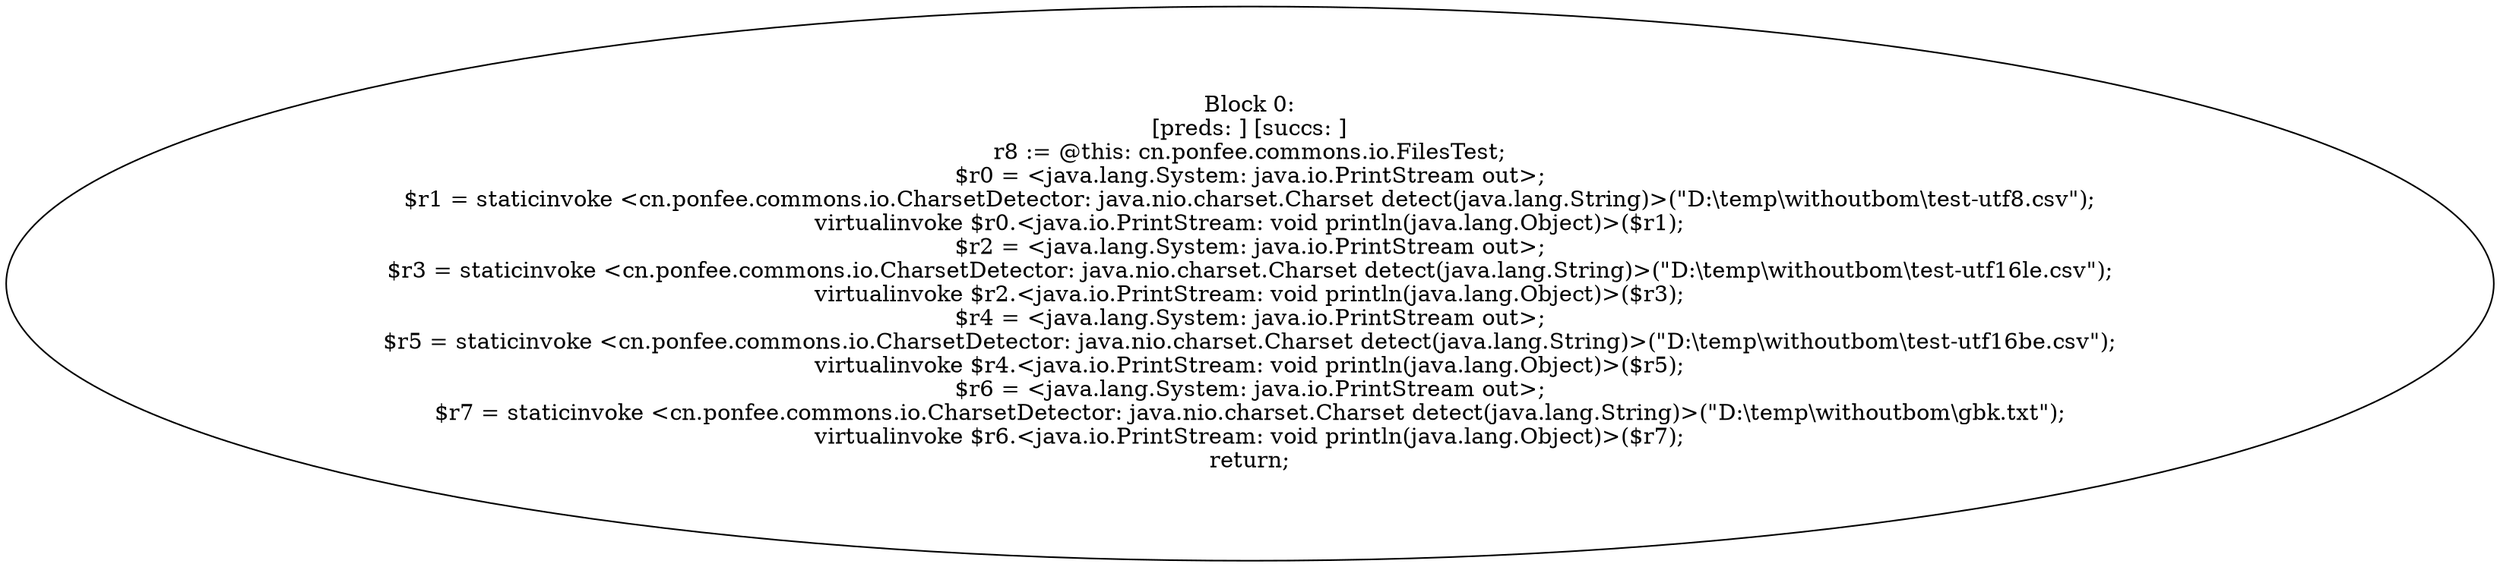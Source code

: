 digraph "unitGraph" {
    "Block 0:
[preds: ] [succs: ]
r8 := @this: cn.ponfee.commons.io.FilesTest;
$r0 = <java.lang.System: java.io.PrintStream out>;
$r1 = staticinvoke <cn.ponfee.commons.io.CharsetDetector: java.nio.charset.Charset detect(java.lang.String)>(\"D:\\temp\\withoutbom\\test-utf8.csv\");
virtualinvoke $r0.<java.io.PrintStream: void println(java.lang.Object)>($r1);
$r2 = <java.lang.System: java.io.PrintStream out>;
$r3 = staticinvoke <cn.ponfee.commons.io.CharsetDetector: java.nio.charset.Charset detect(java.lang.String)>(\"D:\\temp\\withoutbom\\test-utf16le.csv\");
virtualinvoke $r2.<java.io.PrintStream: void println(java.lang.Object)>($r3);
$r4 = <java.lang.System: java.io.PrintStream out>;
$r5 = staticinvoke <cn.ponfee.commons.io.CharsetDetector: java.nio.charset.Charset detect(java.lang.String)>(\"D:\\temp\\withoutbom\\test-utf16be.csv\");
virtualinvoke $r4.<java.io.PrintStream: void println(java.lang.Object)>($r5);
$r6 = <java.lang.System: java.io.PrintStream out>;
$r7 = staticinvoke <cn.ponfee.commons.io.CharsetDetector: java.nio.charset.Charset detect(java.lang.String)>(\"D:\\temp\\withoutbom\\gbk.txt\");
virtualinvoke $r6.<java.io.PrintStream: void println(java.lang.Object)>($r7);
return;
"
}
